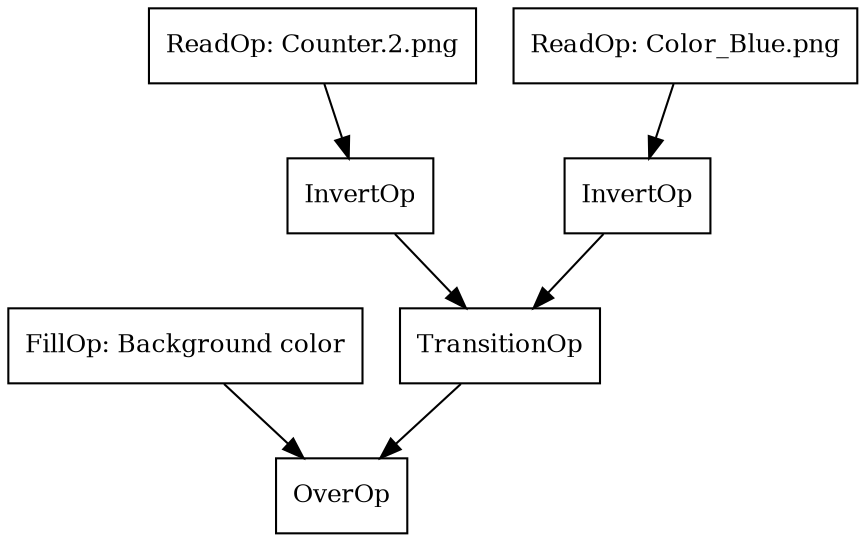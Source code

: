 digraph CompositeTracks {
    FillOp [shape=box, label="FillOp: Background color", fontsize=12]
    ReadOp [shape=box, label="ReadOp: Counter.2.png", fontsize=12]
    ReadOp2 [shape=box, label="ReadOp: Color_Blue.png", fontsize=12]
    InvertOp [shape=box, label="InvertOp", fontsize=12]
    InvertOp2 [shape=box, label="InvertOp", fontsize=12]
    TransitionOp [shape=box, label="TransitionOp", fontsize=12]
    OverOp [shape=box, label="OverOp", fontsize=12]
    FillOp -> OverOp;
    ReadOp -> InvertOp;
    InvertOp -> TransitionOp;
    ReadOp2 -> InvertOp2;
    InvertOp2 -> TransitionOp;
    TransitionOp -> OverOp;
}
